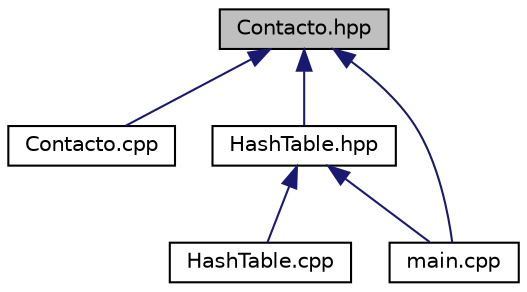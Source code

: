 digraph "Contacto.hpp"
{
 // LATEX_PDF_SIZE
  edge [fontname="Helvetica",fontsize="10",labelfontname="Helvetica",labelfontsize="10"];
  node [fontname="Helvetica",fontsize="10",shape=record];
  Node1 [label="Contacto.hpp",height=0.2,width=0.4,color="black", fillcolor="grey75", style="filled", fontcolor="black",tooltip="Archivo de cabecera de la clase Contacto. Posee las estructuras Contacto, ListaContactos y ListaLocal..."];
  Node1 -> Node2 [dir="back",color="midnightblue",fontsize="10",style="solid",fontname="Helvetica"];
  Node2 [label="Contacto.cpp",height=0.2,width=0.4,color="black", fillcolor="white", style="filled",URL="$_contacto_8cpp.html",tooltip="Archivo de implementación de la clase Contacto. Posee las estructuras Contacto, ListaContactos y List..."];
  Node1 -> Node3 [dir="back",color="midnightblue",fontsize="10",style="solid",fontname="Helvetica"];
  Node3 [label="HashTable.hpp",height=0.2,width=0.4,color="black", fillcolor="white", style="filled",URL="$_hash_table_8hpp.html",tooltip="Archivo de cabecera de la clase HashTable."];
  Node3 -> Node4 [dir="back",color="midnightblue",fontsize="10",style="solid",fontname="Helvetica"];
  Node4 [label="HashTable.cpp",height=0.2,width=0.4,color="black", fillcolor="white", style="filled",URL="$_hash_table_8cpp.html",tooltip="Archivo de implementación de la clase HashTable."];
  Node3 -> Node5 [dir="back",color="midnightblue",fontsize="10",style="solid",fontname="Helvetica"];
  Node5 [label="main.cpp",height=0.2,width=0.4,color="black", fillcolor="white", style="filled",URL="$main_8cpp.html",tooltip="Archivo principal del programa."];
  Node1 -> Node5 [dir="back",color="midnightblue",fontsize="10",style="solid",fontname="Helvetica"];
}
